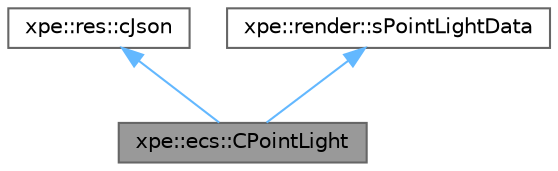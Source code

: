 digraph "xpe::ecs::CPointLight"
{
 // LATEX_PDF_SIZE
  bgcolor="transparent";
  edge [fontname=Helvetica,fontsize=10,labelfontname=Helvetica,labelfontsize=10];
  node [fontname=Helvetica,fontsize=10,shape=box,height=0.2,width=0.4];
  Node1 [id="Node000001",label="xpe::ecs::CPointLight",height=0.2,width=0.4,color="gray40", fillcolor="grey60", style="filled", fontcolor="black",tooltip=" "];
  Node2 -> Node1 [id="edge7_Node000001_Node000002",dir="back",color="steelblue1",style="solid",tooltip=" "];
  Node2 [id="Node000002",label="xpe::res::cJson",height=0.2,width=0.4,color="gray40", fillcolor="white", style="filled",URL="$classxpe_1_1res_1_1c_json.html",tooltip=" "];
  Node3 -> Node1 [id="edge8_Node000001_Node000003",dir="back",color="steelblue1",style="solid",tooltip=" "];
  Node3 [id="Node000003",label="xpe::render::sPointLightData",height=0.2,width=0.4,color="gray40", fillcolor="white", style="filled",URL="$structxpe_1_1render_1_1s_point_light_data.html",tooltip=" "];
}
